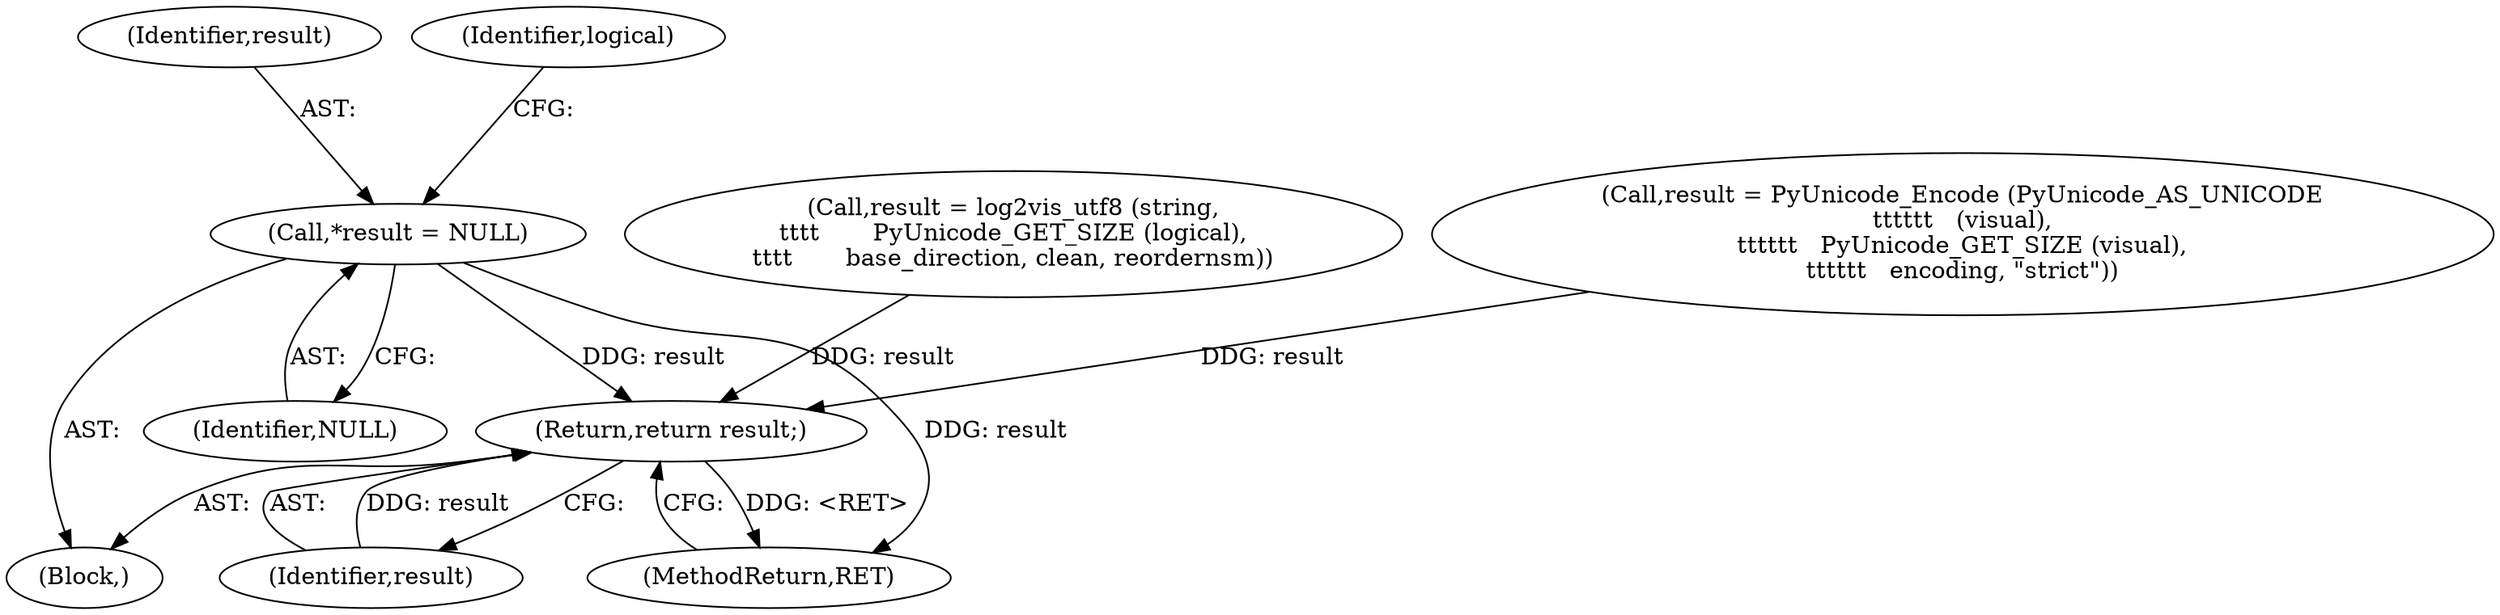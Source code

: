 digraph "1_pyfribidi_d2860c655357975e7b32d84e6b45e98f0dcecd7a_1@del" {
"1000117" [label="(Call,*result = NULL)"];
"1000176" [label="(Return,return result;)"];
"1000178" [label="(MethodReturn,RET)"];
"1000119" [label="(Identifier,NULL)"];
"1000177" [label="(Identifier,result)"];
"1000118" [label="(Identifier,result)"];
"1000117" [label="(Call,*result = NULL)"];
"1000141" [label="(Call,result = log2vis_utf8 (string,\n\t\t\t\t       PyUnicode_GET_SIZE (logical),\n\t\t\t\t       base_direction, clean, reordernsm))"];
"1000121" [label="(Identifier,logical)"];
"1000111" [label="(Block,)"];
"1000163" [label="(Call,result = PyUnicode_Encode (PyUnicode_AS_UNICODE\n\t\t\t\t\t\t   (visual),\n\t\t\t\t\t\t   PyUnicode_GET_SIZE (visual),\n\t\t\t\t\t\t   encoding, \"strict\"))"];
"1000176" [label="(Return,return result;)"];
"1000117" -> "1000111"  [label="AST: "];
"1000117" -> "1000119"  [label="CFG: "];
"1000118" -> "1000117"  [label="AST: "];
"1000119" -> "1000117"  [label="AST: "];
"1000121" -> "1000117"  [label="CFG: "];
"1000117" -> "1000178"  [label="DDG: result"];
"1000117" -> "1000176"  [label="DDG: result"];
"1000176" -> "1000111"  [label="AST: "];
"1000176" -> "1000177"  [label="CFG: "];
"1000177" -> "1000176"  [label="AST: "];
"1000178" -> "1000176"  [label="CFG: "];
"1000176" -> "1000178"  [label="DDG: <RET>"];
"1000177" -> "1000176"  [label="DDG: result"];
"1000163" -> "1000176"  [label="DDG: result"];
"1000141" -> "1000176"  [label="DDG: result"];
}
